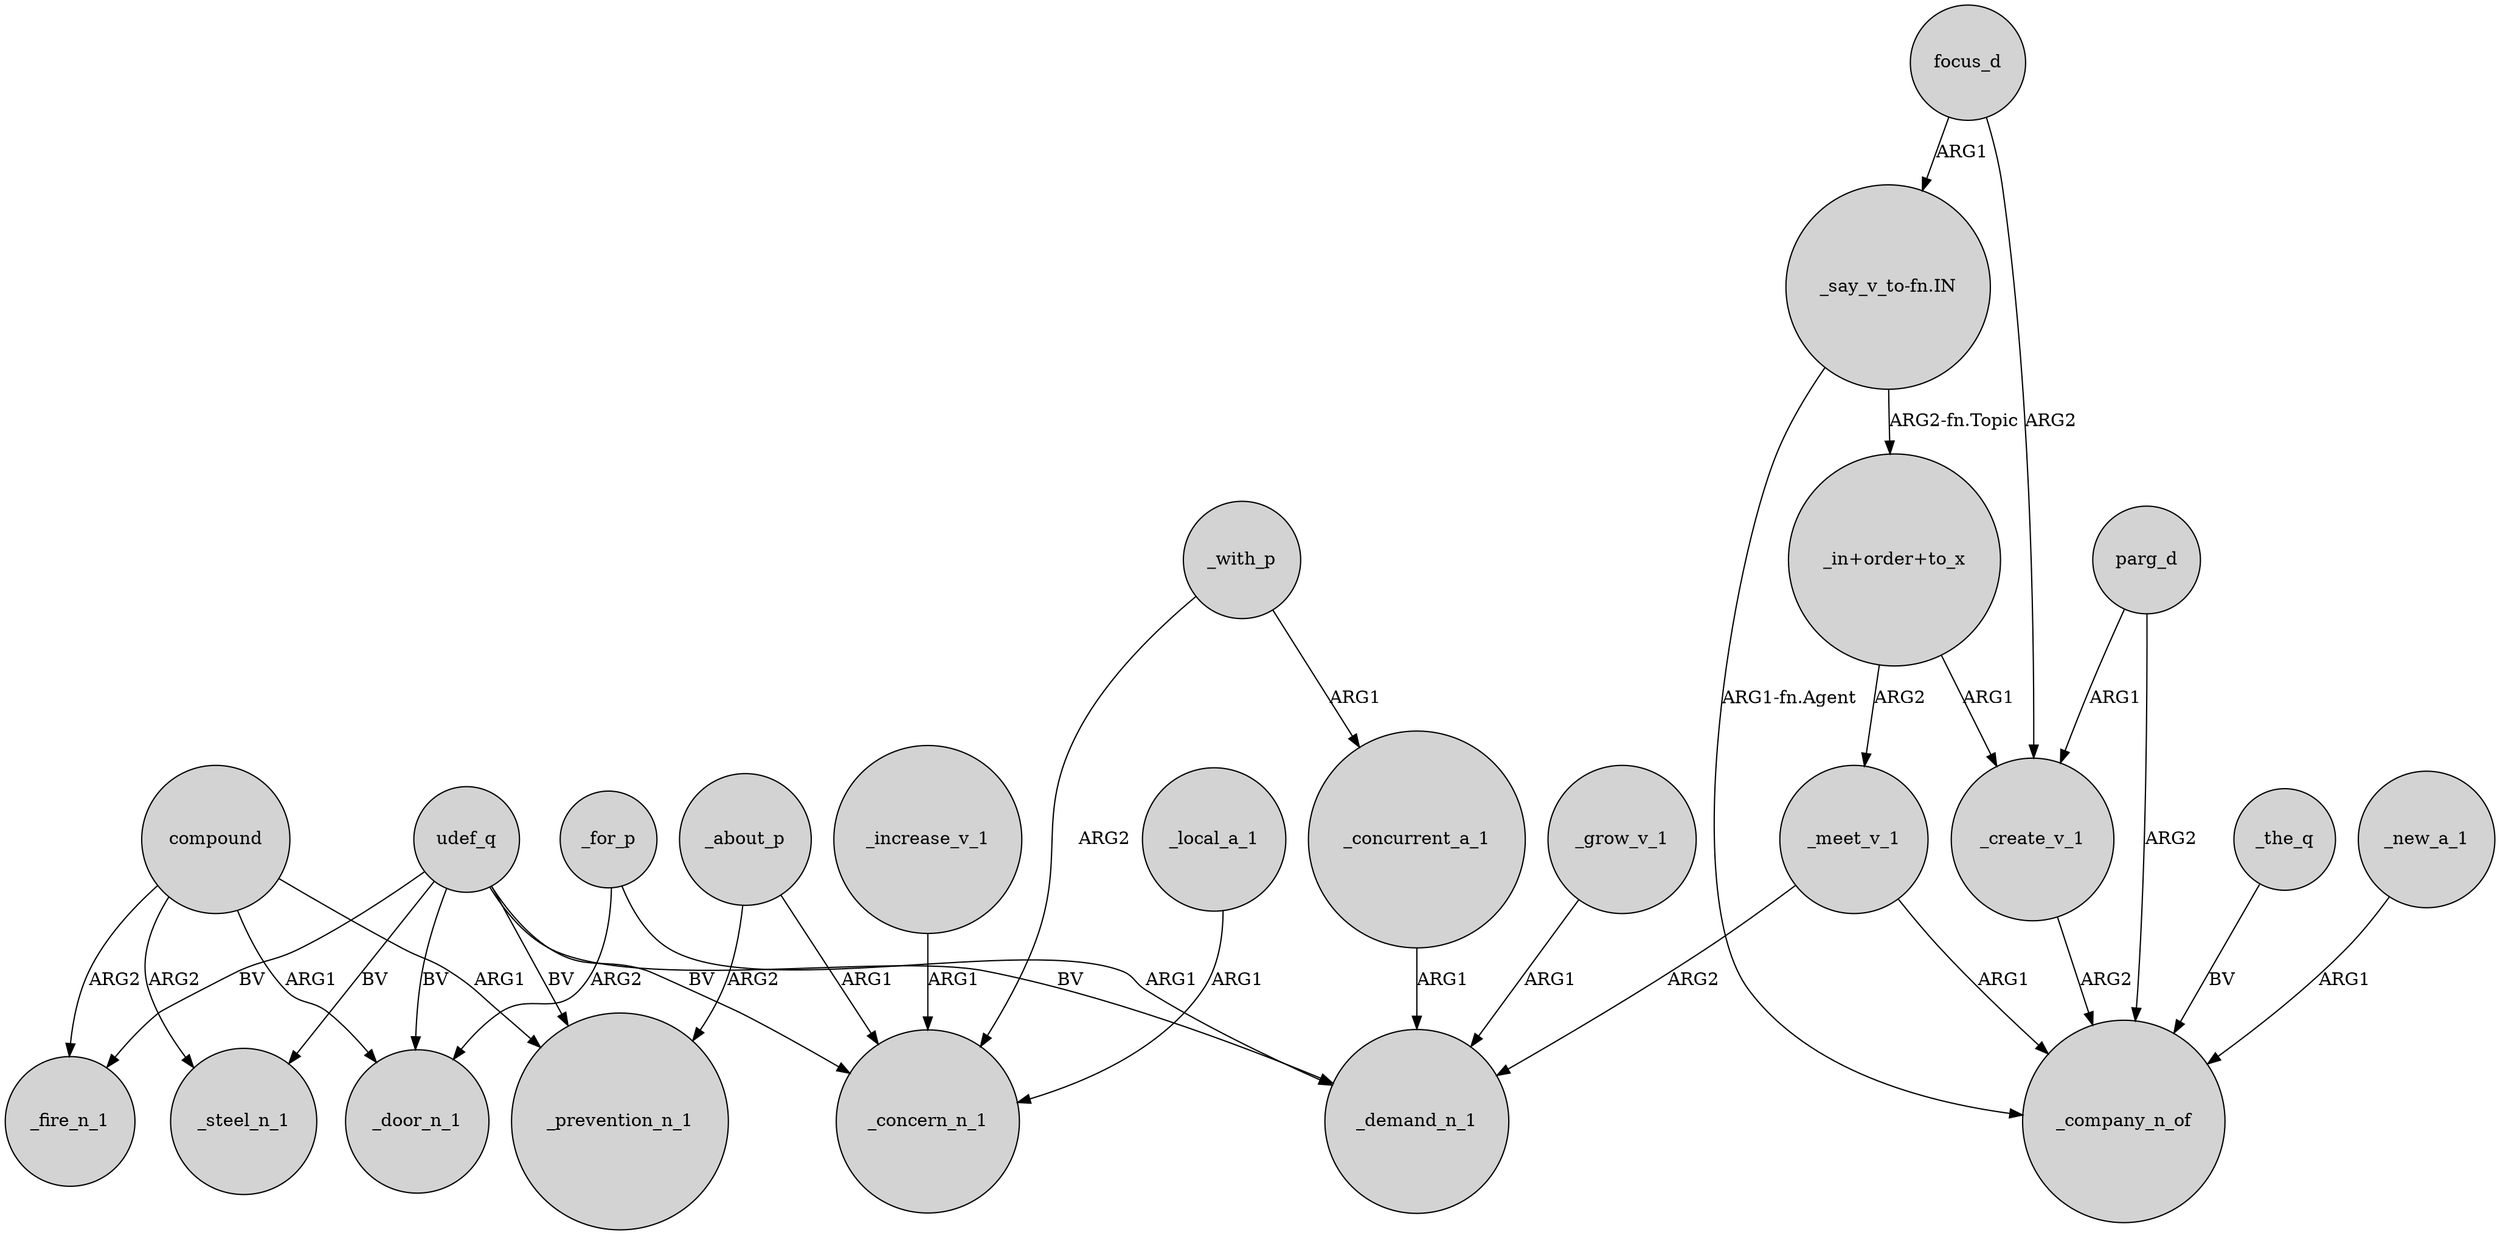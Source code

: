 digraph {
	node [shape=circle style=filled]
	udef_q -> _door_n_1 [label=BV]
	compound -> _prevention_n_1 [label=ARG1]
	"_in+order+to_x" -> _meet_v_1 [label=ARG2]
	_meet_v_1 -> _demand_n_1 [label=ARG2]
	focus_d -> _create_v_1 [label=ARG2]
	_about_p -> _concern_n_1 [label=ARG1]
	_local_a_1 -> _concern_n_1 [label=ARG1]
	parg_d -> _create_v_1 [label=ARG1]
	_with_p -> _concern_n_1 [label=ARG2]
	_increase_v_1 -> _concern_n_1 [label=ARG1]
	compound -> _door_n_1 [label=ARG1]
	udef_q -> _steel_n_1 [label=BV]
	_about_p -> _prevention_n_1 [label=ARG2]
	_the_q -> _company_n_of [label=BV]
	"_say_v_to-fn.IN" -> "_in+order+to_x" [label="ARG2-fn.Topic"]
	"_in+order+to_x" -> _create_v_1 [label=ARG1]
	udef_q -> _fire_n_1 [label=BV]
	_for_p -> _demand_n_1 [label=ARG1]
	udef_q -> _demand_n_1 [label=BV]
	udef_q -> _concern_n_1 [label=BV]
	parg_d -> _company_n_of [label=ARG2]
	_grow_v_1 -> _demand_n_1 [label=ARG1]
	"_say_v_to-fn.IN" -> _company_n_of [label="ARG1-fn.Agent"]
	compound -> _fire_n_1 [label=ARG2]
	_new_a_1 -> _company_n_of [label=ARG1]
	udef_q -> _prevention_n_1 [label=BV]
	_concurrent_a_1 -> _demand_n_1 [label=ARG1]
	_for_p -> _door_n_1 [label=ARG2]
	_with_p -> _concurrent_a_1 [label=ARG1]
	_create_v_1 -> _company_n_of [label=ARG2]
	_meet_v_1 -> _company_n_of [label=ARG1]
	focus_d -> "_say_v_to-fn.IN" [label=ARG1]
	compound -> _steel_n_1 [label=ARG2]
}
